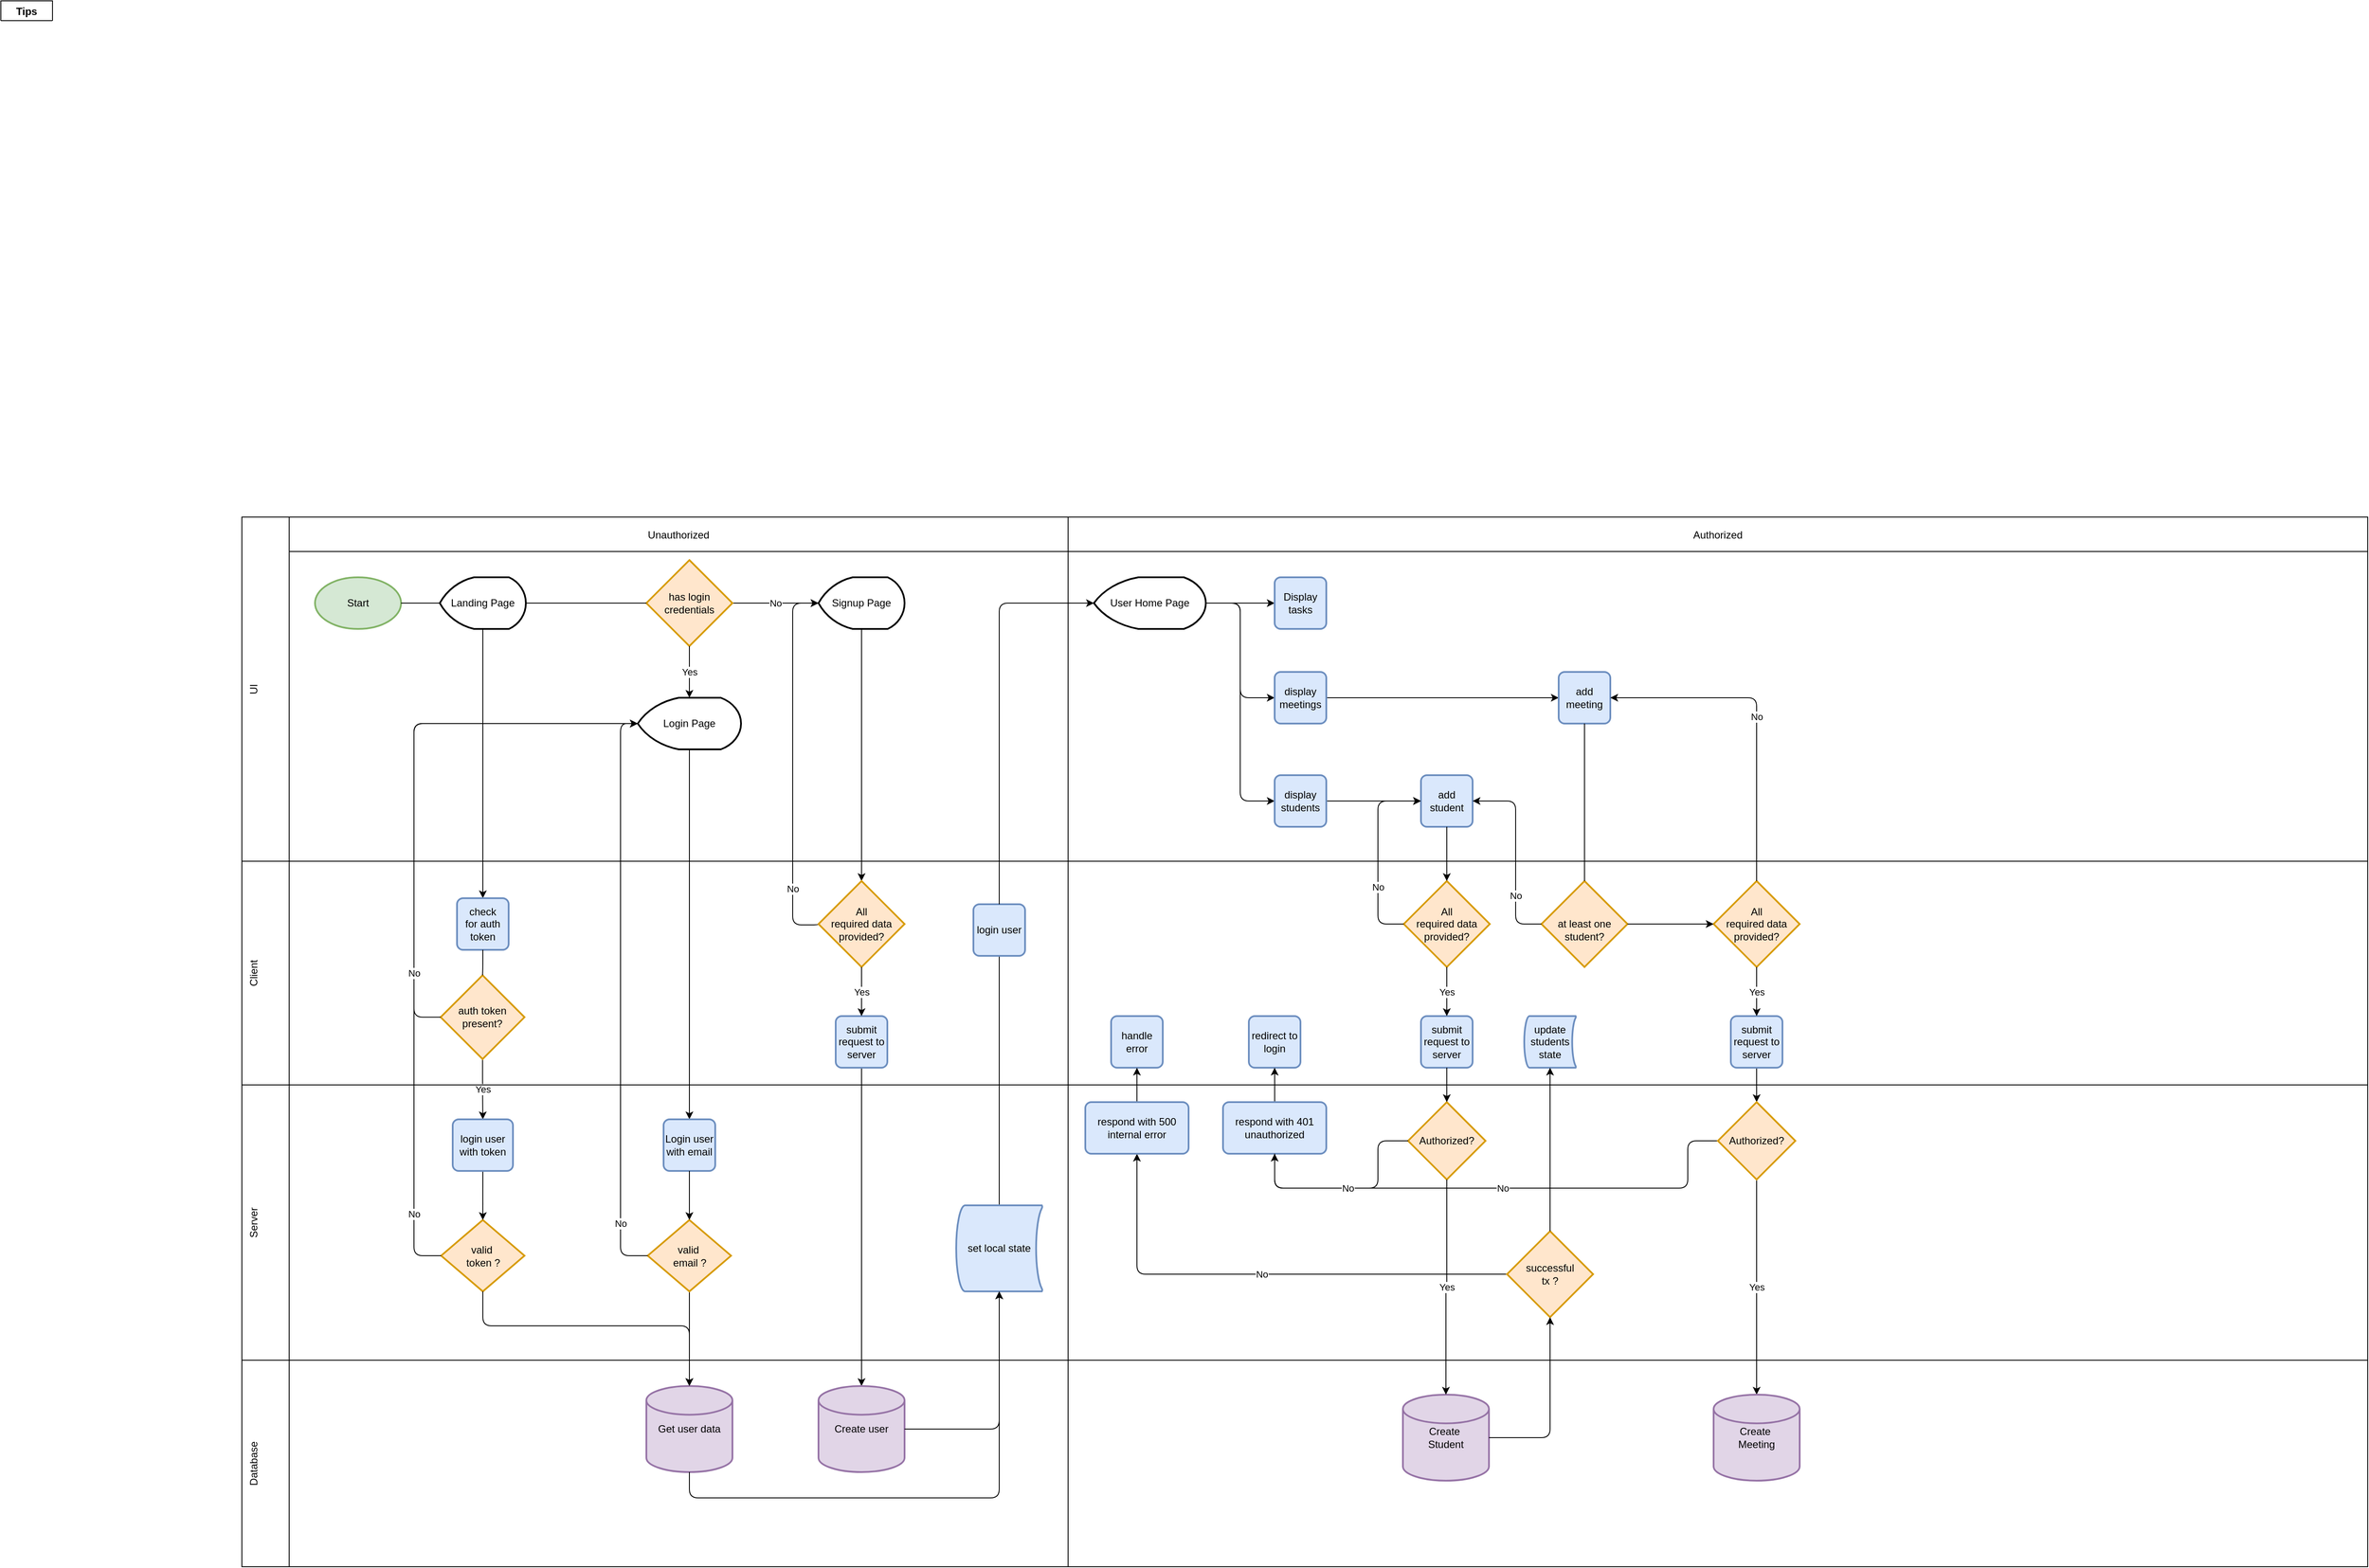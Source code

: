 <mxfile version="15.9.4" type="github">
  <diagram name="Page-1" id="c7488fd3-1785-93aa-aadb-54a6760d102a">
    <mxGraphModel dx="1398" dy="1048" grid="1" gridSize="10" guides="1" tooltips="1" connect="1" arrows="1" fold="1" page="0" pageScale="1" pageWidth="1100" pageHeight="850" math="0" shadow="0">
      <root>
        <mxCell id="0" />
        <mxCell id="1" parent="0" />
        <mxCell id="myXn_InN5kpEXAYK22Rd-2" value="Tips" style="swimlane;swimlaneFillColor=#E6E6E6;rounded=0;" vertex="1" collapsed="1" parent="1">
          <mxGeometry x="160" y="-220" width="60" height="23" as="geometry">
            <mxRectangle x="160" y="-220" width="460" height="330" as="alternateBounds" />
          </mxGeometry>
        </mxCell>
        <mxCell id="myXn_InN5kpEXAYK22Rd-3" value="&lt;ol&gt;&lt;li&gt;hold shift &amp;amp; alt and use arrows to add the next shape.&lt;/li&gt;&lt;li&gt;release alt (still holding shift)&amp;nbsp; &amp;amp; click to swap shape.&lt;/li&gt;&lt;/ol&gt;" style="text;html=1;align=left;verticalAlign=middle;resizable=0;points=[];autosize=1;strokeColor=none;fillColor=none;rounded=0;" vertex="1" parent="myXn_InN5kpEXAYK22Rd-2">
          <mxGeometry y="30" width="340" height="60" as="geometry" />
        </mxCell>
        <mxCell id="myXn_InN5kpEXAYK22Rd-4" value="&lt;ol&gt;&lt;li&gt;ctrl &amp;amp; drag to resize shape X OR Y-axis from the middle out.&lt;/li&gt;&lt;li&gt;ctrl &amp;amp; shift &amp;amp; drag to resize shape X AND Y-axis from the middle out.&lt;/li&gt;&lt;/ol&gt;" style="text;html=1;align=left;verticalAlign=middle;resizable=0;points=[];autosize=1;strokeColor=none;fillColor=none;rounded=0;" vertex="1" parent="myXn_InN5kpEXAYK22Rd-2">
          <mxGeometry y="70" width="420" height="60" as="geometry" />
        </mxCell>
        <mxCell id="myXn_InN5kpEXAYK22Rd-5" value="&lt;ol&gt;&lt;li&gt;shape &amp;gt; style &amp;gt; copy shape size.&lt;/li&gt;&lt;li&gt;shape &amp;gt; style &amp;gt; paste shape size.&amp;nbsp;&lt;/li&gt;&lt;/ol&gt;" style="text;html=1;align=left;verticalAlign=middle;resizable=0;points=[];autosize=1;strokeColor=none;fillColor=none;rounded=0;" vertex="1" parent="myXn_InN5kpEXAYK22Rd-2">
          <mxGeometry y="110" width="240" height="60" as="geometry" />
        </mxCell>
        <mxCell id="myXn_InN5kpEXAYK22Rd-6" value="&lt;ul&gt;&lt;li&gt;start always green&lt;/li&gt;&lt;li&gt;terminator always red&lt;/li&gt;&lt;li&gt;activity always blue&lt;/li&gt;&lt;li&gt;decision always orange&lt;/li&gt;&lt;/ul&gt;" style="text;html=1;align=left;verticalAlign=middle;resizable=0;points=[];autosize=1;strokeColor=none;fillColor=none;rounded=0;" vertex="1" parent="myXn_InN5kpEXAYK22Rd-2">
          <mxGeometry x="270" y="110" width="180" height="90" as="geometry" />
        </mxCell>
        <mxCell id="myXn_InN5kpEXAYK22Rd-7" value="&lt;ul&gt;&lt;li&gt;use scratch pad for default shapes&amp;amp;styling&lt;/li&gt;&lt;li&gt;create custom libraries for reusable shape collections&lt;/li&gt;&lt;/ul&gt;" style="text;html=1;align=left;verticalAlign=middle;resizable=0;points=[];autosize=1;strokeColor=none;fillColor=none;rounded=0;" vertex="1" parent="myXn_InN5kpEXAYK22Rd-2">
          <mxGeometry y="170" width="340" height="60" as="geometry" />
        </mxCell>
        <mxCell id="myXn_InN5kpEXAYK22Rd-8" value="&lt;ul&gt;&lt;li&gt;Edit &amp;gt; select edges &amp;gt; selects all connectors for bulk editing&lt;/li&gt;&lt;li&gt;Edit &amp;gt; select verticies &amp;gt; selects all shapes for bulk editing&lt;/li&gt;&lt;/ul&gt;" style="text;html=1;align=left;verticalAlign=middle;resizable=0;points=[];autosize=1;strokeColor=none;fillColor=none;rounded=0;" vertex="1" parent="myXn_InN5kpEXAYK22Rd-2">
          <mxGeometry y="220" width="370" height="60" as="geometry" />
        </mxCell>
        <mxCell id="myXn_InN5kpEXAYK22Rd-9" value="&lt;ul&gt;&lt;li&gt;create cross functional flow chart with ctrl+clickwhen selecting table cells&lt;/li&gt;&lt;/ul&gt;" style="text;html=1;align=left;verticalAlign=middle;resizable=0;points=[];autosize=1;strokeColor=none;fillColor=none;rounded=0;" vertex="1" parent="myXn_InN5kpEXAYK22Rd-2">
          <mxGeometry y="280" width="440" height="40" as="geometry" />
        </mxCell>
        <mxCell id="myXn_InN5kpEXAYK22Rd-10" value="" style="shape=table;childLayout=tableLayout;startSize=0;fillColor=none;collapsible=0;recursiveResize=0;expand=0;pointerEvents=0;rounded=0;" vertex="1" parent="1">
          <mxGeometry x="440" y="380" width="2470" height="1220" as="geometry" />
        </mxCell>
        <mxCell id="myXn_InN5kpEXAYK22Rd-61" value="" style="edgeStyle=orthogonalEdgeStyle;curved=0;rounded=1;sketch=0;orthogonalLoop=1;jettySize=auto;html=1;" edge="1" parent="myXn_InN5kpEXAYK22Rd-10" source="myXn_InN5kpEXAYK22Rd-58" target="myXn_InN5kpEXAYK22Rd-60">
          <mxGeometry relative="1" as="geometry" />
        </mxCell>
        <mxCell id="myXn_InN5kpEXAYK22Rd-199" style="edgeStyle=orthogonalEdgeStyle;curved=0;rounded=1;sketch=0;orthogonalLoop=1;jettySize=auto;html=1;exitX=0.5;exitY=1;exitDx=0;exitDy=0;exitPerimeter=0;entryX=0.5;entryY=0;entryDx=0;entryDy=0;entryPerimeter=0;endArrow=classic;endFill=1;" edge="1" parent="myXn_InN5kpEXAYK22Rd-10" source="myXn_InN5kpEXAYK22Rd-198" target="myXn_InN5kpEXAYK22Rd-187">
          <mxGeometry relative="1" as="geometry">
            <Array as="points">
              <mxPoint x="520" y="900" />
            </Array>
          </mxGeometry>
        </mxCell>
        <mxCell id="myXn_InN5kpEXAYK22Rd-35" value="" style="edgeStyle=orthogonalEdgeStyle;curved=0;rounded=1;sketch=0;orthogonalLoop=1;jettySize=auto;html=1;startArrow=none;" edge="1" parent="myXn_InN5kpEXAYK22Rd-10" source="myXn_InN5kpEXAYK22Rd-48" target="myXn_InN5kpEXAYK22Rd-34">
          <mxGeometry relative="1" as="geometry" />
        </mxCell>
        <mxCell id="myXn_InN5kpEXAYK22Rd-72" value="Yes" style="edgeStyle=orthogonalEdgeStyle;curved=0;rounded=1;sketch=0;orthogonalLoop=1;jettySize=auto;html=1;exitX=0.5;exitY=1;exitDx=0;exitDy=0;exitPerimeter=0;entryX=0.5;entryY=0;entryDx=0;entryDy=0;" edge="1" parent="myXn_InN5kpEXAYK22Rd-10" source="myXn_InN5kpEXAYK22Rd-188" target="myXn_InN5kpEXAYK22Rd-42">
          <mxGeometry relative="1" as="geometry" />
        </mxCell>
        <mxCell id="myXn_InN5kpEXAYK22Rd-115" value="No" style="edgeStyle=orthogonalEdgeStyle;curved=0;rounded=1;sketch=0;orthogonalLoop=1;jettySize=auto;html=1;exitX=0;exitY=0.5;exitDx=0;exitDy=0;exitPerimeter=0;entryX=0;entryY=0.5;entryDx=0;entryDy=0;entryPerimeter=0;" edge="1" parent="myXn_InN5kpEXAYK22Rd-10" source="myXn_InN5kpEXAYK22Rd-113" target="myXn_InN5kpEXAYK22Rd-50">
          <mxGeometry x="-0.659" relative="1" as="geometry">
            <Array as="points">
              <mxPoint x="640" y="474" />
              <mxPoint x="640" y="100" />
            </Array>
            <mxPoint y="1" as="offset" />
          </mxGeometry>
        </mxCell>
        <mxCell id="myXn_InN5kpEXAYK22Rd-114" value="" style="edgeStyle=orthogonalEdgeStyle;curved=0;rounded=1;sketch=0;orthogonalLoop=1;jettySize=auto;html=1;endArrow=classic;endFill=1;" edge="1" parent="myXn_InN5kpEXAYK22Rd-10" source="myXn_InN5kpEXAYK22Rd-50" target="myXn_InN5kpEXAYK22Rd-113">
          <mxGeometry relative="1" as="geometry">
            <mxPoint x="1145" y="1000" as="sourcePoint" />
            <mxPoint x="1145" y="1500" as="targetPoint" />
          </mxGeometry>
        </mxCell>
        <mxCell id="myXn_InN5kpEXAYK22Rd-125" value="" style="edgeStyle=orthogonalEdgeStyle;curved=0;rounded=1;sketch=0;orthogonalLoop=1;jettySize=auto;html=1;endArrow=classic;endFill=1;entryX=0.5;entryY=0;entryDx=0;entryDy=0;entryPerimeter=0;" edge="1" parent="myXn_InN5kpEXAYK22Rd-10" source="myXn_InN5kpEXAYK22Rd-118" target="myXn_InN5kpEXAYK22Rd-128">
          <mxGeometry relative="1" as="geometry">
            <mxPoint x="735" y="830" as="targetPoint" />
          </mxGeometry>
        </mxCell>
        <mxCell id="myXn_InN5kpEXAYK22Rd-11" value="" style="swimlane;horizontal=0;fontStyle=0;points=[[0,0.5],[1,0.5]];fillColor=none;strokeColor=none;portConstraint=eastwest;startSize=0;collapsible=0;recursiveResize=0;expand=0;pointerEvents=0;rounded=0;" vertex="1" parent="myXn_InN5kpEXAYK22Rd-10">
          <mxGeometry width="2470" height="400" as="geometry" />
        </mxCell>
        <mxCell id="myXn_InN5kpEXAYK22Rd-12" value="UI" style="swimlane;fontStyle=0;connectable=0;fillColor=none;startSize=0;collapsible=0;recursiveResize=0;expand=0;pointerEvents=0;horizontal=0;labelBackgroundColor=none;labelBorderColor=none;verticalAlign=top;rounded=0;" vertex="1" parent="myXn_InN5kpEXAYK22Rd-11">
          <mxGeometry width="55" height="400" as="geometry">
            <mxRectangle width="55" height="400" as="alternateBounds" />
          </mxGeometry>
        </mxCell>
        <mxCell id="myXn_InN5kpEXAYK22Rd-13" value="Unauthorized" style="swimlane;fontStyle=0;connectable=0;fillColor=none;startSize=40;collapsible=0;recursiveResize=0;expand=0;pointerEvents=0;rounded=0;" vertex="1" parent="myXn_InN5kpEXAYK22Rd-11">
          <mxGeometry x="55" width="905" height="400" as="geometry">
            <mxRectangle width="905" height="400" as="alternateBounds" />
          </mxGeometry>
        </mxCell>
        <mxCell id="myXn_InN5kpEXAYK22Rd-33" value="Start" style="strokeWidth=2;html=1;shape=mxgraph.flowchart.start_1;whiteSpace=wrap;rounded=0;sketch=0;fillColor=#d5e8d4;strokeColor=#82b366;" vertex="1" parent="myXn_InN5kpEXAYK22Rd-13">
          <mxGeometry x="30" y="70" width="100" height="60" as="geometry" />
        </mxCell>
        <mxCell id="myXn_InN5kpEXAYK22Rd-48" value="Landing Page" style="strokeWidth=2;html=1;shape=mxgraph.flowchart.display;whiteSpace=wrap;rounded=0;sketch=0;" vertex="1" parent="myXn_InN5kpEXAYK22Rd-13">
          <mxGeometry x="175.0" y="70" width="100" height="60" as="geometry" />
        </mxCell>
        <mxCell id="myXn_InN5kpEXAYK22Rd-49" value="" style="edgeStyle=orthogonalEdgeStyle;curved=0;rounded=1;sketch=0;orthogonalLoop=1;jettySize=auto;html=1;endArrow=none;" edge="1" parent="myXn_InN5kpEXAYK22Rd-13" source="myXn_InN5kpEXAYK22Rd-33" target="myXn_InN5kpEXAYK22Rd-48">
          <mxGeometry relative="1" as="geometry">
            <mxPoint x="360" y="90" as="sourcePoint" />
            <mxPoint x="520" y="355.75" as="targetPoint" />
          </mxGeometry>
        </mxCell>
        <mxCell id="myXn_InN5kpEXAYK22Rd-50" value="Signup Page" style="strokeWidth=2;html=1;shape=mxgraph.flowchart.display;whiteSpace=wrap;rounded=0;sketch=0;" vertex="1" parent="myXn_InN5kpEXAYK22Rd-13">
          <mxGeometry x="615" y="70" width="100" height="60" as="geometry" />
        </mxCell>
        <mxCell id="myXn_InN5kpEXAYK22Rd-51" value="No" style="edgeStyle=orthogonalEdgeStyle;curved=0;rounded=1;sketch=0;orthogonalLoop=1;jettySize=auto;html=1;startArrow=none;" edge="1" parent="myXn_InN5kpEXAYK22Rd-13" source="myXn_InN5kpEXAYK22Rd-56" target="myXn_InN5kpEXAYK22Rd-50">
          <mxGeometry relative="1" as="geometry" />
        </mxCell>
        <mxCell id="myXn_InN5kpEXAYK22Rd-56" value="has login credentials" style="strokeWidth=2;html=1;shape=mxgraph.flowchart.decision;whiteSpace=wrap;rounded=0;sketch=0;fillColor=#ffe6cc;strokeColor=#d79b00;" vertex="1" parent="myXn_InN5kpEXAYK22Rd-13">
          <mxGeometry x="415" y="50" width="100" height="100" as="geometry" />
        </mxCell>
        <mxCell id="myXn_InN5kpEXAYK22Rd-57" value="" style="edgeStyle=orthogonalEdgeStyle;curved=0;rounded=1;sketch=0;orthogonalLoop=1;jettySize=auto;html=1;endArrow=none;" edge="1" parent="myXn_InN5kpEXAYK22Rd-13" source="myXn_InN5kpEXAYK22Rd-48" target="myXn_InN5kpEXAYK22Rd-56">
          <mxGeometry relative="1" as="geometry">
            <mxPoint x="620" y="100" as="sourcePoint" />
            <mxPoint x="890" y="100" as="targetPoint" />
          </mxGeometry>
        </mxCell>
        <mxCell id="myXn_InN5kpEXAYK22Rd-58" value="Login Page" style="strokeWidth=2;html=1;shape=mxgraph.flowchart.display;whiteSpace=wrap;rounded=0;sketch=0;" vertex="1" parent="myXn_InN5kpEXAYK22Rd-13">
          <mxGeometry x="405" y="210" width="120" height="60" as="geometry" />
        </mxCell>
        <mxCell id="myXn_InN5kpEXAYK22Rd-59" value="Yes" style="edgeStyle=orthogonalEdgeStyle;curved=0;rounded=1;sketch=0;orthogonalLoop=1;jettySize=auto;html=1;" edge="1" parent="myXn_InN5kpEXAYK22Rd-13" source="myXn_InN5kpEXAYK22Rd-56" target="myXn_InN5kpEXAYK22Rd-58">
          <mxGeometry relative="1" as="geometry" />
        </mxCell>
        <mxCell id="myXn_InN5kpEXAYK22Rd-26" value="Authorized" style="swimlane;fontStyle=0;connectable=0;fillColor=none;startSize=40;collapsible=0;recursiveResize=0;expand=0;pointerEvents=0;rounded=0;" vertex="1" parent="myXn_InN5kpEXAYK22Rd-11">
          <mxGeometry x="960" width="1510" height="400" as="geometry">
            <mxRectangle width="1510" height="400" as="alternateBounds" />
          </mxGeometry>
        </mxCell>
        <mxCell id="myXn_InN5kpEXAYK22Rd-88" style="edgeStyle=orthogonalEdgeStyle;curved=0;rounded=1;sketch=0;orthogonalLoop=1;jettySize=auto;html=1;entryX=0;entryY=0.5;entryDx=0;entryDy=0;entryPerimeter=0;" edge="1" parent="myXn_InN5kpEXAYK22Rd-26" source="myXn_InN5kpEXAYK22Rd-68" target="myXn_InN5kpEXAYK22Rd-87">
          <mxGeometry relative="1" as="geometry" />
        </mxCell>
        <mxCell id="myXn_InN5kpEXAYK22Rd-89" style="edgeStyle=orthogonalEdgeStyle;curved=0;rounded=1;sketch=0;orthogonalLoop=1;jettySize=auto;html=1;exitX=1;exitY=0.5;exitDx=0;exitDy=0;exitPerimeter=0;entryX=0;entryY=0.5;entryDx=0;entryDy=0;entryPerimeter=0;" edge="1" parent="myXn_InN5kpEXAYK22Rd-26" source="myXn_InN5kpEXAYK22Rd-68" target="myXn_InN5kpEXAYK22Rd-85">
          <mxGeometry relative="1" as="geometry" />
        </mxCell>
        <mxCell id="myXn_InN5kpEXAYK22Rd-90" style="edgeStyle=orthogonalEdgeStyle;curved=0;rounded=1;sketch=0;orthogonalLoop=1;jettySize=auto;html=1;exitX=1;exitY=0.5;exitDx=0;exitDy=0;exitPerimeter=0;entryX=0;entryY=0.5;entryDx=0;entryDy=0;entryPerimeter=0;" edge="1" parent="myXn_InN5kpEXAYK22Rd-26" source="myXn_InN5kpEXAYK22Rd-68" target="myXn_InN5kpEXAYK22Rd-86">
          <mxGeometry relative="1" as="geometry" />
        </mxCell>
        <mxCell id="myXn_InN5kpEXAYK22Rd-68" value="User Home Page" style="strokeWidth=2;html=1;shape=mxgraph.flowchart.display;whiteSpace=wrap;rounded=0;sketch=0;" vertex="1" parent="myXn_InN5kpEXAYK22Rd-26">
          <mxGeometry x="30" y="70" width="130" height="60" as="geometry" />
        </mxCell>
        <mxCell id="myXn_InN5kpEXAYK22Rd-94" value="" style="edgeStyle=orthogonalEdgeStyle;curved=0;rounded=1;sketch=0;orthogonalLoop=1;jettySize=auto;html=1;" edge="1" parent="myXn_InN5kpEXAYK22Rd-26" source="myXn_InN5kpEXAYK22Rd-87" target="myXn_InN5kpEXAYK22Rd-93">
          <mxGeometry relative="1" as="geometry" />
        </mxCell>
        <mxCell id="myXn_InN5kpEXAYK22Rd-87" value="display meetings" style="rounded=1;whiteSpace=wrap;html=1;absoluteArcSize=1;arcSize=14;strokeWidth=2;sketch=0;fillColor=#dae8fc;strokeColor=#6c8ebf;fontFamily=Helvetica;fontSize=12;align=center;" vertex="1" parent="myXn_InN5kpEXAYK22Rd-26">
          <mxGeometry x="240" y="180" width="60" height="60" as="geometry" />
        </mxCell>
        <mxCell id="myXn_InN5kpEXAYK22Rd-92" value="" style="edgeStyle=orthogonalEdgeStyle;curved=0;rounded=1;sketch=0;orthogonalLoop=1;jettySize=auto;html=1;" edge="1" parent="myXn_InN5kpEXAYK22Rd-26" source="myXn_InN5kpEXAYK22Rd-86" target="myXn_InN5kpEXAYK22Rd-91">
          <mxGeometry relative="1" as="geometry" />
        </mxCell>
        <mxCell id="myXn_InN5kpEXAYK22Rd-86" value="display students" style="rounded=1;whiteSpace=wrap;html=1;absoluteArcSize=1;arcSize=14;strokeWidth=2;sketch=0;fillColor=#dae8fc;strokeColor=#6c8ebf;fontFamily=Helvetica;fontSize=12;align=center;" vertex="1" parent="myXn_InN5kpEXAYK22Rd-26">
          <mxGeometry x="240" y="300" width="60" height="60" as="geometry" />
        </mxCell>
        <mxCell id="myXn_InN5kpEXAYK22Rd-85" value="Display tasks" style="rounded=1;whiteSpace=wrap;html=1;absoluteArcSize=1;arcSize=14;strokeWidth=2;sketch=0;fillColor=#dae8fc;strokeColor=#6c8ebf;fontFamily=Helvetica;fontSize=12;align=center;" vertex="1" parent="myXn_InN5kpEXAYK22Rd-26">
          <mxGeometry x="240" y="70" width="60" height="60" as="geometry" />
        </mxCell>
        <mxCell id="myXn_InN5kpEXAYK22Rd-91" value="add student" style="rounded=1;whiteSpace=wrap;html=1;absoluteArcSize=1;arcSize=14;strokeWidth=2;sketch=0;fillColor=#dae8fc;strokeColor=#6c8ebf;fontFamily=Helvetica;fontSize=12;align=center;" vertex="1" parent="myXn_InN5kpEXAYK22Rd-26">
          <mxGeometry x="410" y="300" width="60" height="60" as="geometry" />
        </mxCell>
        <mxCell id="myXn_InN5kpEXAYK22Rd-93" value="add meeting" style="rounded=1;whiteSpace=wrap;html=1;absoluteArcSize=1;arcSize=14;strokeWidth=2;sketch=0;fillColor=#dae8fc;strokeColor=#6c8ebf;fontFamily=Helvetica;fontSize=12;align=center;" vertex="1" parent="myXn_InN5kpEXAYK22Rd-26">
          <mxGeometry x="570" y="180" width="60" height="60" as="geometry" />
        </mxCell>
        <mxCell id="myXn_InN5kpEXAYK22Rd-193" value="" style="edgeStyle=orthogonalEdgeStyle;curved=0;rounded=1;sketch=0;orthogonalLoop=1;jettySize=auto;html=1;exitX=0.5;exitY=0;exitDx=0;exitDy=0;entryX=0.5;entryY=1;entryDx=0;entryDy=0;endArrow=none;endFill=1;startArrow=none;" edge="1" parent="myXn_InN5kpEXAYK22Rd-10" source="myXn_InN5kpEXAYK22Rd-185" target="myXn_InN5kpEXAYK22Rd-192">
          <mxGeometry relative="1" as="geometry">
            <mxPoint x="1415" y="1580" as="sourcePoint" />
            <mxPoint x="1802" y="990" as="targetPoint" />
          </mxGeometry>
        </mxCell>
        <mxCell id="myXn_InN5kpEXAYK22Rd-140" value="" style="edgeStyle=orthogonalEdgeStyle;curved=0;rounded=1;sketch=0;orthogonalLoop=1;jettySize=auto;html=1;entryX=0.5;entryY=0;entryDx=0;entryDy=0;entryPerimeter=0;startArrow=none;" edge="1" source="myXn_InN5kpEXAYK22Rd-136" target="myXn_InN5kpEXAYK22Rd-162" parent="myXn_InN5kpEXAYK22Rd-10">
          <mxGeometry relative="1" as="geometry">
            <mxPoint x="1920" y="720" as="targetPoint" />
          </mxGeometry>
        </mxCell>
        <mxCell id="myXn_InN5kpEXAYK22Rd-141" value="Yes" style="edgeStyle=orthogonalEdgeStyle;curved=0;rounded=1;sketch=0;orthogonalLoop=1;jettySize=auto;html=1;exitX=0.5;exitY=1;exitDx=0;exitDy=0;exitPerimeter=0;entryX=0.5;entryY=0;entryDx=0;entryDy=0;entryPerimeter=0;" edge="1" source="myXn_InN5kpEXAYK22Rd-162" target="myXn_InN5kpEXAYK22Rd-139" parent="myXn_InN5kpEXAYK22Rd-10">
          <mxGeometry relative="1" as="geometry">
            <mxPoint x="1920" y="810" as="sourcePoint" />
            <mxPoint x="1706" y="800" as="targetPoint" />
          </mxGeometry>
        </mxCell>
        <mxCell id="myXn_InN5kpEXAYK22Rd-14" value="" style="swimlane;horizontal=0;fontStyle=0;points=[[0,0.5],[1,0.5]];fillColor=none;strokeColor=none;portConstraint=eastwest;startSize=0;collapsible=0;recursiveResize=0;expand=0;pointerEvents=0;rounded=0;" vertex="1" parent="myXn_InN5kpEXAYK22Rd-10">
          <mxGeometry y="400" width="2470" height="260" as="geometry" />
        </mxCell>
        <mxCell id="myXn_InN5kpEXAYK22Rd-15" value="Client" style="swimlane;fontStyle=0;connectable=0;fillColor=none;startSize=0;collapsible=0;recursiveResize=0;expand=0;pointerEvents=0;horizontal=0;verticalAlign=top;rounded=0;" vertex="1" parent="myXn_InN5kpEXAYK22Rd-14">
          <mxGeometry width="55" height="260" as="geometry">
            <mxRectangle width="55" height="260" as="alternateBounds" />
          </mxGeometry>
        </mxCell>
        <mxCell id="myXn_InN5kpEXAYK22Rd-16" value="" style="swimlane;fontStyle=0;connectable=0;fillColor=none;startSize=0;collapsible=0;recursiveResize=0;expand=0;pointerEvents=0;rounded=0;" vertex="1" parent="myXn_InN5kpEXAYK22Rd-14">
          <mxGeometry x="55" width="905" height="260" as="geometry">
            <mxRectangle width="905" height="260" as="alternateBounds" />
          </mxGeometry>
        </mxCell>
        <mxCell id="myXn_InN5kpEXAYK22Rd-34" value="check&lt;br&gt;for auth token" style="rounded=1;whiteSpace=wrap;html=1;absoluteArcSize=1;arcSize=14;strokeWidth=2;fontFamily=Helvetica;fontSize=12;align=center;strokeColor=#6c8ebf;fillColor=#dae8fc;sketch=0;" vertex="1" parent="myXn_InN5kpEXAYK22Rd-16">
          <mxGeometry x="194.99" y="43" width="60" height="60" as="geometry" />
        </mxCell>
        <mxCell id="myXn_InN5kpEXAYK22Rd-113" value="All &lt;br&gt;required data provided?" style="strokeWidth=2;html=1;shape=mxgraph.flowchart.decision;whiteSpace=wrap;rounded=0;sketch=0;fillColor=#ffe6cc;strokeColor=#d79b00;" vertex="1" parent="myXn_InN5kpEXAYK22Rd-16">
          <mxGeometry x="615" y="23" width="100" height="100" as="geometry" />
        </mxCell>
        <mxCell id="myXn_InN5kpEXAYK22Rd-118" value="submit request to server" style="rounded=1;whiteSpace=wrap;html=1;absoluteArcSize=1;arcSize=14;strokeWidth=2;sketch=0;fillColor=#dae8fc;strokeColor=#6c8ebf;" vertex="1" parent="myXn_InN5kpEXAYK22Rd-16">
          <mxGeometry x="635" y="180" width="60" height="60" as="geometry" />
        </mxCell>
        <mxCell id="myXn_InN5kpEXAYK22Rd-119" value="Yes" style="edgeStyle=orthogonalEdgeStyle;curved=0;rounded=1;sketch=0;orthogonalLoop=1;jettySize=auto;html=1;endArrow=classic;endFill=1;" edge="1" parent="myXn_InN5kpEXAYK22Rd-16" source="myXn_InN5kpEXAYK22Rd-113" target="myXn_InN5kpEXAYK22Rd-118">
          <mxGeometry relative="1" as="geometry" />
        </mxCell>
        <mxCell id="myXn_InN5kpEXAYK22Rd-188" value="auth token present?" style="strokeWidth=2;html=1;shape=mxgraph.flowchart.decision;whiteSpace=wrap;rounded=0;sketch=0;fillColor=#ffe6cc;strokeColor=#d79b00;" vertex="1" parent="myXn_InN5kpEXAYK22Rd-16">
          <mxGeometry x="176" y="132.59" width="97.41" height="97.41" as="geometry" />
        </mxCell>
        <mxCell id="myXn_InN5kpEXAYK22Rd-189" value="" style="edgeStyle=orthogonalEdgeStyle;curved=0;rounded=1;sketch=0;orthogonalLoop=1;jettySize=auto;html=1;endArrow=none;" edge="1" parent="myXn_InN5kpEXAYK22Rd-16" source="myXn_InN5kpEXAYK22Rd-34" target="myXn_InN5kpEXAYK22Rd-188">
          <mxGeometry relative="1" as="geometry">
            <mxPoint x="759.99" y="883" as="sourcePoint" />
            <mxPoint x="759.99" y="1070" as="targetPoint" />
          </mxGeometry>
        </mxCell>
        <mxCell id="myXn_InN5kpEXAYK22Rd-192" value="login user" style="rounded=1;whiteSpace=wrap;html=1;absoluteArcSize=1;arcSize=14;strokeWidth=2;sketch=0;fillColor=#dae8fc;strokeColor=#6c8ebf;" vertex="1" parent="myXn_InN5kpEXAYK22Rd-16">
          <mxGeometry x="795" y="50" width="60" height="60" as="geometry" />
        </mxCell>
        <mxCell id="myXn_InN5kpEXAYK22Rd-27" style="swimlane;fontStyle=0;connectable=0;fillColor=none;startSize=0;collapsible=0;recursiveResize=0;expand=0;pointerEvents=0;rounded=0;" vertex="1" parent="myXn_InN5kpEXAYK22Rd-14">
          <mxGeometry x="960" width="1510" height="260" as="geometry">
            <mxRectangle width="1510" height="260" as="alternateBounds" />
          </mxGeometry>
        </mxCell>
        <mxCell id="myXn_InN5kpEXAYK22Rd-109" value="All &lt;br&gt;required data provided?" style="strokeWidth=2;html=1;shape=mxgraph.flowchart.decision;whiteSpace=wrap;rounded=0;sketch=0;fillColor=#ffe6cc;strokeColor=#d79b00;" vertex="1" parent="myXn_InN5kpEXAYK22Rd-27">
          <mxGeometry x="390" y="23" width="100" height="100" as="geometry" />
        </mxCell>
        <mxCell id="myXn_InN5kpEXAYK22Rd-116" value="submit request to server" style="rounded=1;whiteSpace=wrap;html=1;absoluteArcSize=1;arcSize=14;strokeWidth=2;sketch=0;fillColor=#dae8fc;strokeColor=#6c8ebf;" vertex="1" parent="myXn_InN5kpEXAYK22Rd-27">
          <mxGeometry x="410" y="180" width="60" height="60" as="geometry" />
        </mxCell>
        <mxCell id="myXn_InN5kpEXAYK22Rd-117" value="Yes" style="edgeStyle=orthogonalEdgeStyle;curved=0;rounded=1;sketch=0;orthogonalLoop=1;jettySize=auto;html=1;entryX=0.5;entryY=0;entryDx=0;entryDy=0;entryPerimeter=0;startArrow=none;endArrow=classic;endFill=1;" edge="1" parent="myXn_InN5kpEXAYK22Rd-27" source="myXn_InN5kpEXAYK22Rd-109" target="myXn_InN5kpEXAYK22Rd-116">
          <mxGeometry relative="1" as="geometry">
            <mxPoint x="1746" y="983" as="sourcePoint" />
            <mxPoint x="1746" y="1135" as="targetPoint" />
          </mxGeometry>
        </mxCell>
        <mxCell id="myXn_InN5kpEXAYK22Rd-135" value="All &lt;br&gt;required data provided?" style="strokeWidth=2;html=1;shape=mxgraph.flowchart.decision;whiteSpace=wrap;rounded=0;sketch=0;fillColor=#ffe6cc;strokeColor=#d79b00;" vertex="1" parent="myXn_InN5kpEXAYK22Rd-27">
          <mxGeometry x="750" y="23" width="100" height="100" as="geometry" />
        </mxCell>
        <mxCell id="myXn_InN5kpEXAYK22Rd-136" value="submit request to server" style="rounded=1;whiteSpace=wrap;html=1;absoluteArcSize=1;arcSize=14;strokeWidth=2;sketch=0;fillColor=#dae8fc;strokeColor=#6c8ebf;" vertex="1" parent="myXn_InN5kpEXAYK22Rd-27">
          <mxGeometry x="770" y="180" width="60" height="60" as="geometry" />
        </mxCell>
        <mxCell id="myXn_InN5kpEXAYK22Rd-137" value="Yes" style="edgeStyle=orthogonalEdgeStyle;curved=0;rounded=1;sketch=0;orthogonalLoop=1;jettySize=auto;html=1;entryX=0.5;entryY=0;entryDx=0;entryDy=0;entryPerimeter=0;startArrow=none;endArrow=classic;endFill=1;" edge="1" source="myXn_InN5kpEXAYK22Rd-135" target="myXn_InN5kpEXAYK22Rd-136" parent="myXn_InN5kpEXAYK22Rd-27">
          <mxGeometry relative="1" as="geometry">
            <mxPoint x="2106" y="983" as="sourcePoint" />
            <mxPoint x="2106" y="1135" as="targetPoint" />
          </mxGeometry>
        </mxCell>
        <mxCell id="myXn_InN5kpEXAYK22Rd-147" value="&lt;br&gt;at least one student?" style="strokeWidth=2;html=1;shape=mxgraph.flowchart.decision;whiteSpace=wrap;rounded=0;sketch=0;fillColor=#ffe6cc;strokeColor=#d79b00;" vertex="1" parent="myXn_InN5kpEXAYK22Rd-27">
          <mxGeometry x="550" y="23" width="100" height="100" as="geometry" />
        </mxCell>
        <mxCell id="myXn_InN5kpEXAYK22Rd-142" style="edgeStyle=orthogonalEdgeStyle;curved=0;rounded=1;sketch=0;orthogonalLoop=1;jettySize=auto;html=1;exitX=1;exitY=0.5;exitDx=0;exitDy=0;entryX=0;entryY=0.5;entryDx=0;entryDy=0;entryPerimeter=0;endArrow=classic;endFill=1;startArrow=none;exitPerimeter=0;" edge="1" parent="myXn_InN5kpEXAYK22Rd-27" source="myXn_InN5kpEXAYK22Rd-147" target="myXn_InN5kpEXAYK22Rd-135">
          <mxGeometry relative="1" as="geometry" />
        </mxCell>
        <mxCell id="myXn_InN5kpEXAYK22Rd-151" value="redirect to login" style="rounded=1;whiteSpace=wrap;html=1;absoluteArcSize=1;arcSize=14;strokeWidth=2;sketch=0;fillColor=#dae8fc;strokeColor=#6c8ebf;fontFamily=Helvetica;fontSize=12;align=center;" vertex="1" parent="myXn_InN5kpEXAYK22Rd-27">
          <mxGeometry x="210" y="180" width="60" height="60" as="geometry" />
        </mxCell>
        <mxCell id="myXn_InN5kpEXAYK22Rd-177" value="handle error" style="rounded=1;whiteSpace=wrap;html=1;absoluteArcSize=1;arcSize=14;strokeWidth=2;sketch=0;fillColor=#dae8fc;strokeColor=#6c8ebf;fontFamily=Helvetica;fontSize=12;align=center;" vertex="1" parent="myXn_InN5kpEXAYK22Rd-27">
          <mxGeometry x="50" y="180" width="60" height="60" as="geometry" />
        </mxCell>
        <mxCell id="myXn_InN5kpEXAYK22Rd-181" value="update students state" style="strokeWidth=2;html=1;shape=mxgraph.flowchart.stored_data;whiteSpace=wrap;fontFamily=Helvetica;fontSize=12;fontColor=rgb(0, 0, 0);align=center;strokeColor=#6c8ebf;fillColor=#dae8fc;sketch=0;" vertex="1" parent="myXn_InN5kpEXAYK22Rd-27">
          <mxGeometry x="530" y="180" width="60" height="60" as="geometry" />
        </mxCell>
        <mxCell id="myXn_InN5kpEXAYK22Rd-178" value="" style="edgeStyle=orthogonalEdgeStyle;curved=0;rounded=1;sketch=0;orthogonalLoop=1;jettySize=auto;html=1;endArrow=classic;endFill=1;startArrow=none;" edge="1" source="myXn_InN5kpEXAYK22Rd-179" target="myXn_InN5kpEXAYK22Rd-177" parent="myXn_InN5kpEXAYK22Rd-10">
          <mxGeometry relative="1" as="geometry" />
        </mxCell>
        <mxCell id="myXn_InN5kpEXAYK22Rd-152" value="" style="edgeStyle=orthogonalEdgeStyle;curved=0;rounded=1;sketch=0;orthogonalLoop=1;jettySize=auto;html=1;endArrow=classic;endFill=1;startArrow=none;" edge="1" parent="myXn_InN5kpEXAYK22Rd-10" source="myXn_InN5kpEXAYK22Rd-172" target="myXn_InN5kpEXAYK22Rd-151">
          <mxGeometry relative="1" as="geometry" />
        </mxCell>
        <mxCell id="myXn_InN5kpEXAYK22Rd-17" value="" style="swimlane;horizontal=0;fontStyle=0;points=[[0,0.5],[1,0.5]];fillColor=none;strokeColor=none;portConstraint=eastwest;startSize=0;collapsible=0;recursiveResize=0;expand=0;pointerEvents=0;rounded=0;" vertex="1" parent="myXn_InN5kpEXAYK22Rd-10">
          <mxGeometry y="660" width="2470" height="320" as="geometry" />
        </mxCell>
        <mxCell id="myXn_InN5kpEXAYK22Rd-18" value="Server" style="swimlane;fontStyle=0;connectable=0;fillColor=none;startSize=0;collapsible=0;recursiveResize=0;expand=0;pointerEvents=0;horizontal=0;verticalAlign=top;rounded=0;" vertex="1" parent="myXn_InN5kpEXAYK22Rd-17">
          <mxGeometry width="55" height="320" as="geometry">
            <mxRectangle width="55" height="320" as="alternateBounds" />
          </mxGeometry>
        </mxCell>
        <mxCell id="myXn_InN5kpEXAYK22Rd-19" value="" style="swimlane;fontStyle=0;connectable=0;fillColor=none;startSize=0;collapsible=0;recursiveResize=0;expand=0;pointerEvents=0;rounded=0;" vertex="1" parent="myXn_InN5kpEXAYK22Rd-17">
          <mxGeometry x="55" width="905" height="320" as="geometry">
            <mxRectangle width="905" height="320" as="alternateBounds" />
          </mxGeometry>
        </mxCell>
        <mxCell id="myXn_InN5kpEXAYK22Rd-60" value="Login user with email" style="rounded=1;whiteSpace=wrap;html=1;absoluteArcSize=1;arcSize=14;strokeWidth=2;sketch=0;fillColor=#dae8fc;strokeColor=#6c8ebf;" vertex="1" parent="myXn_InN5kpEXAYK22Rd-19">
          <mxGeometry x="435" y="40" width="60" height="60" as="geometry" />
        </mxCell>
        <mxCell id="myXn_InN5kpEXAYK22Rd-39" value="valid&amp;nbsp;&lt;br&gt;token ?" style="strokeWidth=2;html=1;shape=mxgraph.flowchart.decision;whiteSpace=wrap;fontFamily=Helvetica;fontSize=12;align=center;strokeColor=#d79b00;fillColor=#ffe6cc;sketch=0;" vertex="1" parent="myXn_InN5kpEXAYK22Rd-19">
          <mxGeometry x="176.57" y="157" width="96.83" height="83" as="geometry" />
        </mxCell>
        <mxCell id="myXn_InN5kpEXAYK22Rd-197" style="edgeStyle=orthogonalEdgeStyle;curved=0;rounded=1;sketch=0;orthogonalLoop=1;jettySize=auto;html=1;exitX=0.5;exitY=1;exitDx=0;exitDy=0;entryX=0.5;entryY=0;entryDx=0;entryDy=0;entryPerimeter=0;endArrow=classic;endFill=1;" edge="1" parent="myXn_InN5kpEXAYK22Rd-19" source="myXn_InN5kpEXAYK22Rd-42" target="myXn_InN5kpEXAYK22Rd-39">
          <mxGeometry relative="1" as="geometry" />
        </mxCell>
        <mxCell id="myXn_InN5kpEXAYK22Rd-42" value="login user with token" style="rounded=1;whiteSpace=wrap;html=1;absoluteArcSize=1;arcSize=14;strokeWidth=2;fontFamily=Helvetica;fontSize=12;align=center;strokeColor=#6c8ebf;fillColor=#dae8fc;sketch=0;" vertex="1" parent="myXn_InN5kpEXAYK22Rd-19">
          <mxGeometry x="189.99" y="40" width="70" height="60" as="geometry" />
        </mxCell>
        <mxCell id="myXn_InN5kpEXAYK22Rd-185" value="set local state" style="strokeWidth=2;html=1;shape=mxgraph.flowchart.stored_data;whiteSpace=wrap;fontFamily=Helvetica;fontSize=12;fontColor=rgb(0, 0, 0);align=center;strokeColor=#6c8ebf;fillColor=#dae8fc;sketch=0;" vertex="1" parent="myXn_InN5kpEXAYK22Rd-19">
          <mxGeometry x="775" y="140" width="100" height="100" as="geometry" />
        </mxCell>
        <mxCell id="myXn_InN5kpEXAYK22Rd-198" value="valid&amp;nbsp;&lt;br&gt;email ?" style="strokeWidth=2;html=1;shape=mxgraph.flowchart.decision;whiteSpace=wrap;fontFamily=Helvetica;fontSize=12;align=center;strokeColor=#d79b00;fillColor=#ffe6cc;sketch=0;" vertex="1" parent="myXn_InN5kpEXAYK22Rd-19">
          <mxGeometry x="416.58" y="157" width="96.83" height="83" as="geometry" />
        </mxCell>
        <mxCell id="myXn_InN5kpEXAYK22Rd-194" style="edgeStyle=orthogonalEdgeStyle;curved=0;rounded=1;sketch=0;orthogonalLoop=1;jettySize=auto;html=1;exitX=0.5;exitY=1;exitDx=0;exitDy=0;endArrow=classic;endFill=1;" edge="1" parent="myXn_InN5kpEXAYK22Rd-19" source="myXn_InN5kpEXAYK22Rd-60" target="myXn_InN5kpEXAYK22Rd-198">
          <mxGeometry relative="1" as="geometry">
            <mxPoint x="465" y="370" as="targetPoint" />
            <Array as="points" />
          </mxGeometry>
        </mxCell>
        <mxCell id="myXn_InN5kpEXAYK22Rd-28" style="swimlane;fontStyle=0;connectable=0;fillColor=none;startSize=0;collapsible=0;recursiveResize=0;expand=0;pointerEvents=0;rounded=0;" vertex="1" parent="myXn_InN5kpEXAYK22Rd-17">
          <mxGeometry x="960" width="1510" height="320" as="geometry">
            <mxRectangle width="1510" height="320" as="alternateBounds" />
          </mxGeometry>
        </mxCell>
        <mxCell id="myXn_InN5kpEXAYK22Rd-97" value="Authorized?" style="strokeWidth=2;html=1;shape=mxgraph.flowchart.decision;whiteSpace=wrap;rounded=0;sketch=0;fillColor=#ffe6cc;strokeColor=#d79b00;" vertex="1" parent="myXn_InN5kpEXAYK22Rd-28">
          <mxGeometry x="395" y="20" width="90" height="90" as="geometry" />
        </mxCell>
        <mxCell id="myXn_InN5kpEXAYK22Rd-174" value="No" style="edgeStyle=orthogonalEdgeStyle;curved=0;rounded=1;sketch=0;orthogonalLoop=1;jettySize=auto;html=1;exitX=0;exitY=0.5;exitDx=0;exitDy=0;exitPerimeter=0;endArrow=classic;endFill=1;entryX=0.5;entryY=1;entryDx=0;entryDy=0;" edge="1" parent="myXn_InN5kpEXAYK22Rd-28" source="myXn_InN5kpEXAYK22Rd-162" target="myXn_InN5kpEXAYK22Rd-172">
          <mxGeometry relative="1" as="geometry">
            <mxPoint x="260" y="80" as="targetPoint" />
            <Array as="points">
              <mxPoint x="720" y="65" />
              <mxPoint x="720" y="120" />
              <mxPoint x="240" y="120" />
            </Array>
          </mxGeometry>
        </mxCell>
        <mxCell id="myXn_InN5kpEXAYK22Rd-162" value="Authorized?" style="strokeWidth=2;html=1;shape=mxgraph.flowchart.decision;whiteSpace=wrap;rounded=0;sketch=0;fillColor=#ffe6cc;strokeColor=#d79b00;" vertex="1" parent="myXn_InN5kpEXAYK22Rd-28">
          <mxGeometry x="755" y="20" width="90" height="90" as="geometry" />
        </mxCell>
        <mxCell id="myXn_InN5kpEXAYK22Rd-172" value="respond with 401 unauthorized" style="rounded=1;whiteSpace=wrap;html=1;absoluteArcSize=1;arcSize=14;strokeWidth=2;sketch=0;fillColor=#dae8fc;strokeColor=#6c8ebf;" vertex="1" parent="myXn_InN5kpEXAYK22Rd-28">
          <mxGeometry x="180" y="20" width="120" height="60" as="geometry" />
        </mxCell>
        <mxCell id="myXn_InN5kpEXAYK22Rd-173" value="No" style="edgeStyle=orthogonalEdgeStyle;curved=0;rounded=1;sketch=0;orthogonalLoop=1;jettySize=auto;html=1;endArrow=none;endFill=1;exitX=0;exitY=0.5;exitDx=0;exitDy=0;exitPerimeter=0;entryX=0.5;entryY=1;entryDx=0;entryDy=0;" edge="1" parent="myXn_InN5kpEXAYK22Rd-28" source="myXn_InN5kpEXAYK22Rd-97" target="myXn_InN5kpEXAYK22Rd-172">
          <mxGeometry relative="1" as="geometry">
            <mxPoint x="1965" y="1185" as="sourcePoint" />
            <mxPoint x="1670" y="1060" as="targetPoint" />
            <Array as="points">
              <mxPoint x="360" y="65" />
              <mxPoint x="360" y="120" />
              <mxPoint x="240" y="120" />
            </Array>
          </mxGeometry>
        </mxCell>
        <mxCell id="myXn_InN5kpEXAYK22Rd-180" value="No" style="edgeStyle=orthogonalEdgeStyle;curved=0;rounded=1;sketch=0;orthogonalLoop=1;jettySize=auto;html=1;exitX=0;exitY=0.5;exitDx=0;exitDy=0;exitPerimeter=0;entryX=0.5;entryY=1;entryDx=0;entryDy=0;endArrow=classic;endFill=1;" edge="1" parent="myXn_InN5kpEXAYK22Rd-28" source="myXn_InN5kpEXAYK22Rd-175" target="myXn_InN5kpEXAYK22Rd-179">
          <mxGeometry relative="1" as="geometry" />
        </mxCell>
        <mxCell id="myXn_InN5kpEXAYK22Rd-175" value="successful&lt;br&gt;tx ?" style="strokeWidth=2;html=1;shape=mxgraph.flowchart.decision;whiteSpace=wrap;rounded=0;sketch=0;fillColor=#ffe6cc;strokeColor=#d79b00;" vertex="1" parent="myXn_InN5kpEXAYK22Rd-28">
          <mxGeometry x="510" y="170" width="100" height="100" as="geometry" />
        </mxCell>
        <mxCell id="myXn_InN5kpEXAYK22Rd-179" value="respond with 500 internal error" style="rounded=1;whiteSpace=wrap;html=1;absoluteArcSize=1;arcSize=14;strokeWidth=2;sketch=0;fillColor=#dae8fc;strokeColor=#6c8ebf;" vertex="1" parent="myXn_InN5kpEXAYK22Rd-28">
          <mxGeometry x="20" y="20" width="120" height="60" as="geometry" />
        </mxCell>
        <mxCell id="myXn_InN5kpEXAYK22Rd-105" style="swimlane;horizontal=0;fontStyle=0;points=[[0,0.5],[1,0.5]];fillColor=none;strokeColor=none;portConstraint=eastwest;startSize=0;collapsible=0;recursiveResize=0;expand=0;pointerEvents=0;rounded=0;" vertex="1" parent="myXn_InN5kpEXAYK22Rd-10">
          <mxGeometry y="980" width="2470" height="240" as="geometry" />
        </mxCell>
        <mxCell id="myXn_InN5kpEXAYK22Rd-106" value="Database" style="swimlane;fontStyle=0;connectable=0;fillColor=none;startSize=0;collapsible=0;recursiveResize=0;expand=0;pointerEvents=0;horizontal=0;verticalAlign=top;rounded=0;" vertex="1" parent="myXn_InN5kpEXAYK22Rd-105">
          <mxGeometry width="55" height="240" as="geometry">
            <mxRectangle width="55" height="240" as="alternateBounds" />
          </mxGeometry>
        </mxCell>
        <mxCell id="myXn_InN5kpEXAYK22Rd-107" style="swimlane;fontStyle=0;connectable=0;fillColor=none;startSize=0;collapsible=0;recursiveResize=0;expand=0;pointerEvents=0;rounded=0;" vertex="1" parent="myXn_InN5kpEXAYK22Rd-105">
          <mxGeometry x="55" width="905" height="240" as="geometry">
            <mxRectangle width="905" height="240" as="alternateBounds" />
          </mxGeometry>
        </mxCell>
        <mxCell id="myXn_InN5kpEXAYK22Rd-128" value="Create user" style="strokeWidth=2;html=1;shape=mxgraph.flowchart.database;whiteSpace=wrap;rounded=0;sketch=0;fillColor=#e1d5e7;strokeColor=#9673a6;fontFamily=Helvetica;fontSize=12;align=center;" vertex="1" parent="myXn_InN5kpEXAYK22Rd-107">
          <mxGeometry x="615" y="30" width="100" height="100" as="geometry" />
        </mxCell>
        <mxCell id="myXn_InN5kpEXAYK22Rd-187" value="Get user data" style="strokeWidth=2;html=1;shape=mxgraph.flowchart.database;whiteSpace=wrap;rounded=0;sketch=0;fillColor=#e1d5e7;strokeColor=#9673a6;" vertex="1" parent="myXn_InN5kpEXAYK22Rd-107">
          <mxGeometry x="415" y="30" width="100" height="100" as="geometry" />
        </mxCell>
        <mxCell id="myXn_InN5kpEXAYK22Rd-108" style="swimlane;fontStyle=0;connectable=0;fillColor=none;startSize=0;collapsible=0;recursiveResize=0;expand=0;pointerEvents=0;rounded=0;" vertex="1" parent="myXn_InN5kpEXAYK22Rd-105">
          <mxGeometry x="960" width="1510" height="240" as="geometry">
            <mxRectangle width="1510" height="240" as="alternateBounds" />
          </mxGeometry>
        </mxCell>
        <mxCell id="myXn_InN5kpEXAYK22Rd-103" value="Create&amp;nbsp;&lt;br&gt;Student" style="strokeWidth=2;html=1;shape=mxgraph.flowchart.database;whiteSpace=wrap;rounded=0;sketch=0;fillColor=#e1d5e7;strokeColor=#9673a6;" vertex="1" parent="myXn_InN5kpEXAYK22Rd-108">
          <mxGeometry x="389" y="40" width="100" height="100" as="geometry" />
        </mxCell>
        <mxCell id="myXn_InN5kpEXAYK22Rd-139" value="Create&amp;nbsp;&lt;br&gt;Meeting" style="strokeWidth=2;html=1;shape=mxgraph.flowchart.database;whiteSpace=wrap;rounded=0;sketch=0;fillColor=#e1d5e7;strokeColor=#9673a6;" vertex="1" parent="myXn_InN5kpEXAYK22Rd-108">
          <mxGeometry x="750" y="40" width="100" height="100" as="geometry" />
        </mxCell>
        <mxCell id="myXn_InN5kpEXAYK22Rd-66" value="No" style="edgeStyle=orthogonalEdgeStyle;curved=0;rounded=1;sketch=0;orthogonalLoop=1;jettySize=auto;html=1;exitX=0;exitY=0.5;exitDx=0;exitDy=0;exitPerimeter=0;entryX=0;entryY=0.5;entryDx=0;entryDy=0;entryPerimeter=0;" edge="1" parent="myXn_InN5kpEXAYK22Rd-10" source="myXn_InN5kpEXAYK22Rd-39" target="myXn_InN5kpEXAYK22Rd-58">
          <mxGeometry x="-0.824" relative="1" as="geometry">
            <Array as="points">
              <mxPoint x="200" y="859" />
              <mxPoint x="200" y="240" />
            </Array>
            <mxPoint as="offset" />
          </mxGeometry>
        </mxCell>
        <mxCell id="myXn_InN5kpEXAYK22Rd-98" value="" style="edgeStyle=orthogonalEdgeStyle;curved=0;rounded=1;sketch=0;orthogonalLoop=1;jettySize=auto;html=1;entryX=0.5;entryY=0;entryDx=0;entryDy=0;entryPerimeter=0;startArrow=none;" edge="1" parent="myXn_InN5kpEXAYK22Rd-10" source="myXn_InN5kpEXAYK22Rd-116" target="myXn_InN5kpEXAYK22Rd-97">
          <mxGeometry relative="1" as="geometry" />
        </mxCell>
        <mxCell id="myXn_InN5kpEXAYK22Rd-110" value="" style="edgeStyle=orthogonalEdgeStyle;curved=0;rounded=1;sketch=0;orthogonalLoop=1;jettySize=auto;html=1;entryX=0.5;entryY=0;entryDx=0;entryDy=0;entryPerimeter=0;endArrow=classic;endFill=1;" edge="1" parent="myXn_InN5kpEXAYK22Rd-10" source="myXn_InN5kpEXAYK22Rd-91" target="myXn_InN5kpEXAYK22Rd-109">
          <mxGeometry relative="1" as="geometry">
            <mxPoint x="2642.067" y="1170" as="sourcePoint" />
            <mxPoint x="2672" y="1550" as="targetPoint" />
          </mxGeometry>
        </mxCell>
        <mxCell id="myXn_InN5kpEXAYK22Rd-111" value="No" style="edgeStyle=orthogonalEdgeStyle;curved=0;rounded=1;sketch=0;orthogonalLoop=1;jettySize=auto;html=1;exitX=0;exitY=0.5;exitDx=0;exitDy=0;exitPerimeter=0;entryX=0;entryY=0.5;entryDx=0;entryDy=0;" edge="1" parent="myXn_InN5kpEXAYK22Rd-10" source="myXn_InN5kpEXAYK22Rd-109" target="myXn_InN5kpEXAYK22Rd-91">
          <mxGeometry x="-0.345" relative="1" as="geometry">
            <Array as="points">
              <mxPoint x="1320" y="473" />
              <mxPoint x="1320" y="330" />
            </Array>
            <mxPoint as="offset" />
          </mxGeometry>
        </mxCell>
        <mxCell id="myXn_InN5kpEXAYK22Rd-101" value="Yes" style="edgeStyle=orthogonalEdgeStyle;curved=0;rounded=1;sketch=0;orthogonalLoop=1;jettySize=auto;html=1;exitX=0.5;exitY=1;exitDx=0;exitDy=0;exitPerimeter=0;entryX=0.5;entryY=0;entryDx=0;entryDy=0;entryPerimeter=0;" edge="1" parent="myXn_InN5kpEXAYK22Rd-10" source="myXn_InN5kpEXAYK22Rd-97" target="myXn_InN5kpEXAYK22Rd-103">
          <mxGeometry relative="1" as="geometry">
            <mxPoint x="1316" y="800" as="targetPoint" />
          </mxGeometry>
        </mxCell>
        <mxCell id="myXn_InN5kpEXAYK22Rd-133" value="" style="edgeStyle=orthogonalEdgeStyle;curved=0;rounded=1;sketch=0;orthogonalLoop=1;jettySize=auto;html=1;endArrow=classic;endFill=1;entryX=0.5;entryY=1;entryDx=0;entryDy=0;entryPerimeter=0;" edge="1" parent="myXn_InN5kpEXAYK22Rd-10" source="myXn_InN5kpEXAYK22Rd-128" target="myXn_InN5kpEXAYK22Rd-185">
          <mxGeometry relative="1" as="geometry">
            <mxPoint x="960" y="920" as="targetPoint" />
          </mxGeometry>
        </mxCell>
        <mxCell id="myXn_InN5kpEXAYK22Rd-134" style="edgeStyle=orthogonalEdgeStyle;curved=0;rounded=1;sketch=0;orthogonalLoop=1;jettySize=auto;html=1;exitX=0.5;exitY=0;exitDx=0;exitDy=0;entryX=0;entryY=0.5;entryDx=0;entryDy=0;entryPerimeter=0;endArrow=classic;endFill=1;startArrow=none;" edge="1" parent="myXn_InN5kpEXAYK22Rd-10" source="myXn_InN5kpEXAYK22Rd-192" target="myXn_InN5kpEXAYK22Rd-68">
          <mxGeometry relative="1" as="geometry" />
        </mxCell>
        <mxCell id="myXn_InN5kpEXAYK22Rd-148" value="" style="edgeStyle=orthogonalEdgeStyle;curved=0;rounded=1;sketch=0;orthogonalLoop=1;jettySize=auto;html=1;exitX=0.5;exitY=1;exitDx=0;exitDy=0;entryX=0.5;entryY=0;entryDx=0;entryDy=0;entryPerimeter=0;endArrow=none;endFill=1;" edge="1" parent="myXn_InN5kpEXAYK22Rd-10" source="myXn_InN5kpEXAYK22Rd-93" target="myXn_InN5kpEXAYK22Rd-147">
          <mxGeometry relative="1" as="geometry">
            <mxPoint x="3930" y="930" as="sourcePoint" />
            <mxPoint x="4100" y="1103" as="targetPoint" />
          </mxGeometry>
        </mxCell>
        <mxCell id="myXn_InN5kpEXAYK22Rd-149" value="No" style="edgeStyle=orthogonalEdgeStyle;curved=0;rounded=1;sketch=0;orthogonalLoop=1;jettySize=auto;html=1;exitX=0.5;exitY=0;exitDx=0;exitDy=0;exitPerimeter=0;entryX=1;entryY=0.5;entryDx=0;entryDy=0;endArrow=classic;endFill=1;" edge="1" parent="myXn_InN5kpEXAYK22Rd-10" source="myXn_InN5kpEXAYK22Rd-135" target="myXn_InN5kpEXAYK22Rd-93">
          <mxGeometry relative="1" as="geometry" />
        </mxCell>
        <mxCell id="myXn_InN5kpEXAYK22Rd-176" value="" style="edgeStyle=orthogonalEdgeStyle;curved=0;rounded=1;sketch=0;orthogonalLoop=1;jettySize=auto;html=1;endArrow=classic;endFill=1;" edge="1" parent="myXn_InN5kpEXAYK22Rd-10" source="myXn_InN5kpEXAYK22Rd-103" target="myXn_InN5kpEXAYK22Rd-175">
          <mxGeometry relative="1" as="geometry" />
        </mxCell>
        <mxCell id="myXn_InN5kpEXAYK22Rd-182" value="" style="edgeStyle=orthogonalEdgeStyle;curved=0;rounded=1;sketch=0;orthogonalLoop=1;jettySize=auto;html=1;endArrow=classic;endFill=1;" edge="1" parent="myXn_InN5kpEXAYK22Rd-10" source="myXn_InN5kpEXAYK22Rd-175" target="myXn_InN5kpEXAYK22Rd-181">
          <mxGeometry relative="1" as="geometry" />
        </mxCell>
        <mxCell id="myXn_InN5kpEXAYK22Rd-190" value="No" style="edgeStyle=orthogonalEdgeStyle;curved=0;rounded=1;sketch=0;orthogonalLoop=1;jettySize=auto;html=1;exitX=0;exitY=0.5;exitDx=0;exitDy=0;exitPerimeter=0;entryX=0;entryY=0.5;entryDx=0;entryDy=0;entryPerimeter=0;endArrow=classic;endFill=1;" edge="1" parent="myXn_InN5kpEXAYK22Rd-10" source="myXn_InN5kpEXAYK22Rd-188" target="myXn_InN5kpEXAYK22Rd-58">
          <mxGeometry x="-0.74" relative="1" as="geometry">
            <Array as="points">
              <mxPoint x="200" y="581" />
              <mxPoint x="200" y="240" />
            </Array>
            <mxPoint as="offset" />
          </mxGeometry>
        </mxCell>
        <mxCell id="myXn_InN5kpEXAYK22Rd-195" style="edgeStyle=orthogonalEdgeStyle;curved=0;rounded=1;sketch=0;orthogonalLoop=1;jettySize=auto;html=1;exitX=0.5;exitY=1;exitDx=0;exitDy=0;endArrow=classic;endFill=1;exitPerimeter=0;" edge="1" parent="myXn_InN5kpEXAYK22Rd-10" source="myXn_InN5kpEXAYK22Rd-39" target="myXn_InN5kpEXAYK22Rd-187">
          <mxGeometry relative="1" as="geometry">
            <Array as="points">
              <mxPoint x="280" y="940" />
              <mxPoint x="520" y="940" />
            </Array>
          </mxGeometry>
        </mxCell>
        <mxCell id="myXn_InN5kpEXAYK22Rd-196" style="edgeStyle=orthogonalEdgeStyle;curved=0;rounded=1;sketch=0;orthogonalLoop=1;jettySize=auto;html=1;exitX=0.5;exitY=1;exitDx=0;exitDy=0;exitPerimeter=0;entryX=0.5;entryY=1;entryDx=0;entryDy=0;entryPerimeter=0;endArrow=classic;endFill=1;" edge="1" parent="myXn_InN5kpEXAYK22Rd-10" source="myXn_InN5kpEXAYK22Rd-187" target="myXn_InN5kpEXAYK22Rd-185">
          <mxGeometry relative="1" as="geometry">
            <Array as="points">
              <mxPoint x="520" y="1140" />
              <mxPoint x="880" y="1140" />
            </Array>
          </mxGeometry>
        </mxCell>
        <mxCell id="myXn_InN5kpEXAYK22Rd-200" value="No" style="edgeStyle=orthogonalEdgeStyle;curved=0;rounded=1;sketch=0;orthogonalLoop=1;jettySize=auto;html=1;exitX=0;exitY=0.5;exitDx=0;exitDy=0;exitPerimeter=0;entryX=0;entryY=0.5;entryDx=0;entryDy=0;entryPerimeter=0;endArrow=classic;endFill=1;" edge="1" parent="myXn_InN5kpEXAYK22Rd-10" source="myXn_InN5kpEXAYK22Rd-198" target="myXn_InN5kpEXAYK22Rd-58">
          <mxGeometry x="-0.795" relative="1" as="geometry">
            <Array as="points">
              <mxPoint x="440" y="859" />
              <mxPoint x="440" y="240" />
            </Array>
            <mxPoint y="-1" as="offset" />
          </mxGeometry>
        </mxCell>
        <mxCell id="myXn_InN5kpEXAYK22Rd-202" value="No" style="edgeStyle=orthogonalEdgeStyle;curved=0;rounded=1;sketch=0;orthogonalLoop=1;jettySize=auto;html=1;exitX=0;exitY=0.5;exitDx=0;exitDy=0;exitPerimeter=0;endArrow=classic;endFill=1;entryX=1;entryY=0.5;entryDx=0;entryDy=0;" edge="1" parent="myXn_InN5kpEXAYK22Rd-10" source="myXn_InN5kpEXAYK22Rd-147" target="myXn_InN5kpEXAYK22Rd-91">
          <mxGeometry x="-0.434" relative="1" as="geometry">
            <mxPoint x="1400" y="410" as="targetPoint" />
            <Array as="points">
              <mxPoint x="1480" y="473" />
              <mxPoint x="1480" y="330" />
            </Array>
            <mxPoint as="offset" />
          </mxGeometry>
        </mxCell>
      </root>
    </mxGraphModel>
  </diagram>
</mxfile>
